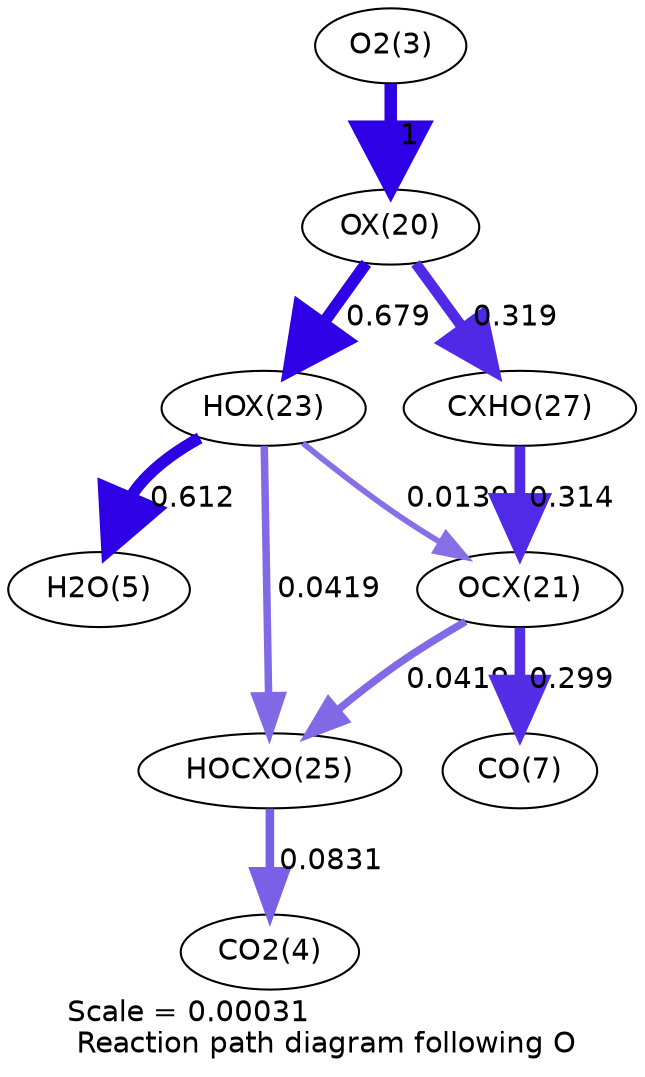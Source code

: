 digraph reaction_paths {
center=1;
s5 -> s25[fontname="Helvetica", penwidth=6, arrowsize=3, color="0.7, 1.5, 0.9"
, label=" 1"];
s25 -> s28[fontname="Helvetica", penwidth=5.71, arrowsize=2.85, color="0.7, 1.18, 0.9"
, label=" 0.679"];
s25 -> s32[fontname="Helvetica", penwidth=5.14, arrowsize=2.57, color="0.7, 0.819, 0.9"
, label=" 0.319"];
s28 -> s7[fontname="Helvetica", penwidth=5.63, arrowsize=2.81, color="0.7, 1.11, 0.9"
, label=" 0.612"];
s28 -> s26[fontname="Helvetica", penwidth=2.77, arrowsize=1.39, color="0.7, 0.514, 0.9"
, label=" 0.0139"];
s28 -> s30[fontname="Helvetica", penwidth=3.61, arrowsize=1.8, color="0.7, 0.542, 0.9"
, label=" 0.0419"];
s32 -> s26[fontname="Helvetica", penwidth=5.13, arrowsize=2.56, color="0.7, 0.814, 0.9"
, label=" 0.314"];
s26 -> s9[fontname="Helvetica", penwidth=5.09, arrowsize=2.54, color="0.7, 0.799, 0.9"
, label=" 0.299"];
s26 -> s30[fontname="Helvetica", penwidth=3.6, arrowsize=1.8, color="0.7, 0.542, 0.9"
, label=" 0.0419"];
s30 -> s6[fontname="Helvetica", penwidth=4.12, arrowsize=2.06, color="0.7, 0.583, 0.9"
, label=" 0.0831"];
s5 [ fontname="Helvetica", label="O2(3)"];
s6 [ fontname="Helvetica", label="CO2(4)"];
s7 [ fontname="Helvetica", label="H2O(5)"];
s9 [ fontname="Helvetica", label="CO(7)"];
s25 [ fontname="Helvetica", label="OX(20)"];
s26 [ fontname="Helvetica", label="OCX(21)"];
s28 [ fontname="Helvetica", label="HOX(23)"];
s30 [ fontname="Helvetica", label="HOCXO(25)"];
s32 [ fontname="Helvetica", label="CXHO(27)"];
 label = "Scale = 0.00031\l Reaction path diagram following O";
 fontname = "Helvetica";
}
